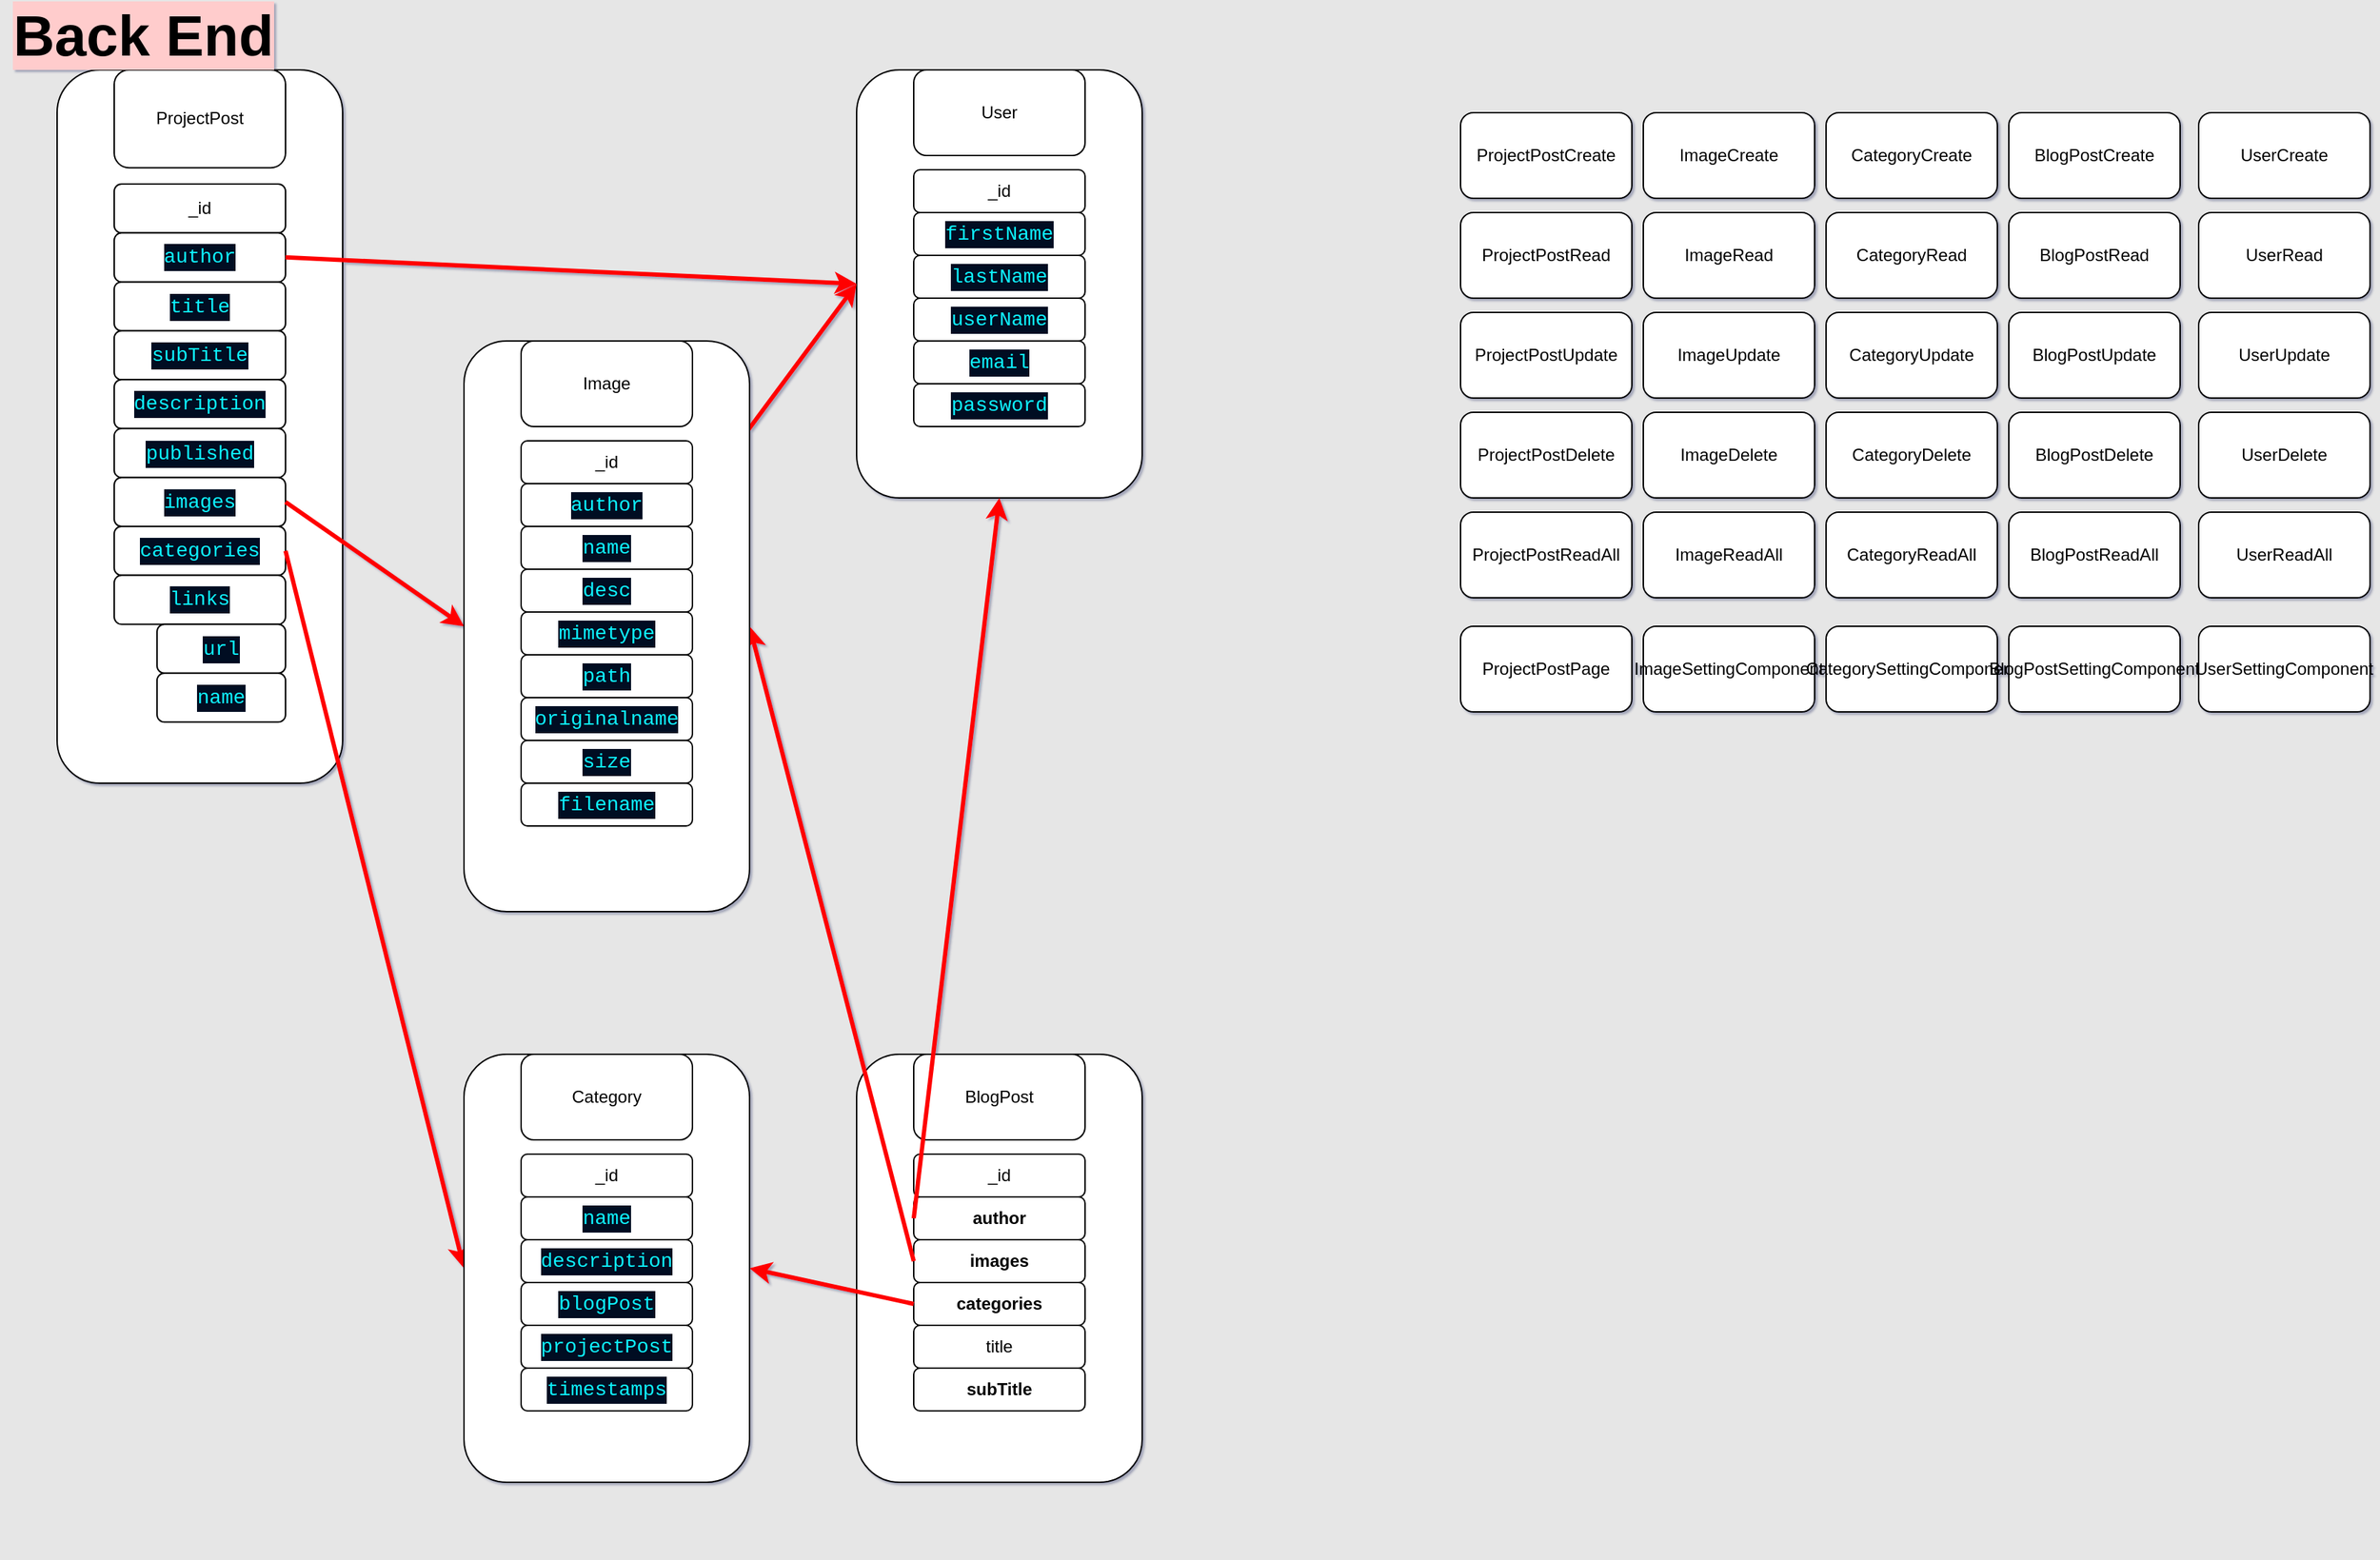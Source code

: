 <mxfile>
    <diagram id="7SoZ_ktCcy08Q-zTr9Ip" name="Page-1">
        <mxGraphModel dx="2230" dy="915" grid="1" gridSize="10" guides="1" tooltips="1" connect="1" arrows="1" fold="1" page="1" pageScale="1" pageWidth="850" pageHeight="1100" background="#E6E6E6" math="0" shadow="1">
            <root>
                <mxCell id="0"/>
                <mxCell id="1" parent="0"/>
                <mxCell id="2" value="ImageCreate" style="rounded=1;whiteSpace=wrap;html=1;" parent="1" vertex="1">
                    <mxGeometry x="1151" y="80" width="120" height="60" as="geometry"/>
                </mxCell>
                <mxCell id="41" value="ImageRead" style="rounded=1;whiteSpace=wrap;html=1;" parent="1" vertex="1">
                    <mxGeometry x="1151" y="150" width="120" height="60" as="geometry"/>
                </mxCell>
                <mxCell id="42" value="ImageUpdate" style="rounded=1;whiteSpace=wrap;html=1;" parent="1" vertex="1">
                    <mxGeometry x="1151" y="220" width="120" height="60" as="geometry"/>
                </mxCell>
                <mxCell id="43" value="ImageDelete" style="rounded=1;whiteSpace=wrap;html=1;" parent="1" vertex="1">
                    <mxGeometry x="1151" y="290" width="120" height="60" as="geometry"/>
                </mxCell>
                <mxCell id="44" value="ProjectPostCreate" style="rounded=1;whiteSpace=wrap;html=1;" parent="1" vertex="1">
                    <mxGeometry x="1023" y="80" width="120" height="60" as="geometry"/>
                </mxCell>
                <mxCell id="45" value="ProjectPostRead" style="rounded=1;whiteSpace=wrap;html=1;" parent="1" vertex="1">
                    <mxGeometry x="1023" y="150" width="120" height="60" as="geometry"/>
                </mxCell>
                <mxCell id="46" value="ProjectPostUpdate" style="rounded=1;whiteSpace=wrap;html=1;" parent="1" vertex="1">
                    <mxGeometry x="1023" y="220" width="120" height="60" as="geometry"/>
                </mxCell>
                <mxCell id="47" value="ProjectPostDelete" style="rounded=1;whiteSpace=wrap;html=1;" parent="1" vertex="1">
                    <mxGeometry x="1023" y="290" width="120" height="60" as="geometry"/>
                </mxCell>
                <mxCell id="48" value="CategoryCreate" style="rounded=1;whiteSpace=wrap;html=1;" parent="1" vertex="1">
                    <mxGeometry x="1279" y="80" width="120" height="60" as="geometry"/>
                </mxCell>
                <mxCell id="49" value="CategoryRead" style="rounded=1;whiteSpace=wrap;html=1;" parent="1" vertex="1">
                    <mxGeometry x="1279" y="150" width="120" height="60" as="geometry"/>
                </mxCell>
                <mxCell id="50" value="CategoryUpdate" style="rounded=1;whiteSpace=wrap;html=1;" parent="1" vertex="1">
                    <mxGeometry x="1279" y="220" width="120" height="60" as="geometry"/>
                </mxCell>
                <mxCell id="51" value="CategoryDelete" style="rounded=1;whiteSpace=wrap;html=1;" parent="1" vertex="1">
                    <mxGeometry x="1279" y="290" width="120" height="60" as="geometry"/>
                </mxCell>
                <mxCell id="52" value="BlogPostCreate" style="rounded=1;whiteSpace=wrap;html=1;" parent="1" vertex="1">
                    <mxGeometry x="1407" y="80" width="120" height="60" as="geometry"/>
                </mxCell>
                <mxCell id="53" value="BlogPostRead" style="rounded=1;whiteSpace=wrap;html=1;" parent="1" vertex="1">
                    <mxGeometry x="1407" y="150" width="120" height="60" as="geometry"/>
                </mxCell>
                <mxCell id="54" value="BlogPostUpdate" style="rounded=1;whiteSpace=wrap;html=1;" parent="1" vertex="1">
                    <mxGeometry x="1407" y="220" width="120" height="60" as="geometry"/>
                </mxCell>
                <mxCell id="55" value="BlogPostDelete" style="rounded=1;whiteSpace=wrap;html=1;" parent="1" vertex="1">
                    <mxGeometry x="1407" y="290" width="120" height="60" as="geometry"/>
                </mxCell>
                <mxCell id="63" value="" style="group;rounded=1;" parent="1" vertex="1" connectable="0">
                    <mxGeometry x="40" y="50" width="200" height="500" as="geometry"/>
                </mxCell>
                <mxCell id="3" value="" style="rounded=1;whiteSpace=wrap;html=1;" parent="63" vertex="1">
                    <mxGeometry width="200" height="500" as="geometry"/>
                </mxCell>
                <mxCell id="5" value="ProjectPost" style="rounded=1;whiteSpace=wrap;html=1;" parent="63" vertex="1">
                    <mxGeometry x="40" width="120" height="68.571" as="geometry"/>
                </mxCell>
                <mxCell id="7" value="_id" style="rounded=1;whiteSpace=wrap;html=1;" parent="63" vertex="1">
                    <mxGeometry x="40" y="80" width="120" height="34.286" as="geometry"/>
                </mxCell>
                <mxCell id="8" value="&lt;div style=&quot;color: rgb(253 , 254 , 255) ; background-color: rgb(3 , 13 , 34) ; font-family: &amp;#34;consolas&amp;#34; , &amp;#34;courier new&amp;#34; , monospace ; font-size: 14px ; line-height: 19px&quot;&gt;&lt;span style=&quot;color: #0ef3ff&quot;&gt;title&lt;/span&gt;&lt;/div&gt;" style="rounded=1;whiteSpace=wrap;html=1;" parent="63" vertex="1">
                    <mxGeometry x="40" y="148.571" width="120" height="34.286" as="geometry"/>
                </mxCell>
                <mxCell id="9" value="&lt;div style=&quot;color: rgb(253 , 254 , 255) ; background-color: rgb(3 , 13 , 34) ; font-family: &amp;#34;consolas&amp;#34; , &amp;#34;courier new&amp;#34; , monospace ; font-weight: normal ; font-size: 14px ; line-height: 19px&quot;&gt;&lt;span style=&quot;color: #0ef3ff&quot;&gt;subTitle&lt;/span&gt;&lt;/div&gt;" style="rounded=1;whiteSpace=wrap;html=1;fontStyle=1;" parent="63" vertex="1">
                    <mxGeometry x="40" y="182.857" width="120" height="34.286" as="geometry"/>
                </mxCell>
                <mxCell id="10" value="&lt;div style=&quot;color: rgb(253 , 254 , 255) ; background-color: rgb(3 , 13 , 34) ; font-family: &amp;#34;consolas&amp;#34; , &amp;#34;courier new&amp;#34; , monospace ; font-weight: normal ; font-size: 14px ; line-height: 19px&quot;&gt;&lt;span style=&quot;color: #0ef3ff&quot;&gt;description&lt;/span&gt;&lt;/div&gt;" style="rounded=1;whiteSpace=wrap;html=1;fontStyle=1;" parent="63" vertex="1">
                    <mxGeometry x="40" y="217.143" width="120" height="34.286" as="geometry"/>
                </mxCell>
                <mxCell id="11" value="&lt;div style=&quot;color: rgb(253 , 254 , 255) ; background-color: rgb(3 , 13 , 34) ; font-family: &amp;#34;consolas&amp;#34; , &amp;#34;courier new&amp;#34; , monospace ; font-weight: normal ; font-size: 14px ; line-height: 19px&quot;&gt;&lt;span style=&quot;color: #0ef3ff&quot;&gt;published&lt;/span&gt;&lt;/div&gt;" style="rounded=1;whiteSpace=wrap;html=1;fontStyle=1;" parent="63" vertex="1">
                    <mxGeometry x="40" y="251.429" width="120" height="34.286" as="geometry"/>
                </mxCell>
                <mxCell id="12" value="&lt;div style=&quot;color: rgb(253 , 254 , 255) ; background-color: rgb(3 , 13 , 34) ; font-family: &amp;#34;consolas&amp;#34; , &amp;#34;courier new&amp;#34; , monospace ; font-weight: normal ; font-size: 14px ; line-height: 19px&quot;&gt;&lt;span style=&quot;color: #0ef3ff&quot;&gt;images&lt;/span&gt;&lt;/div&gt;" style="rounded=1;whiteSpace=wrap;html=1;fontStyle=1;" parent="63" vertex="1">
                    <mxGeometry x="40" y="285.714" width="120" height="34.286" as="geometry"/>
                </mxCell>
                <mxCell id="13" value="&lt;div style=&quot;color: rgb(253 , 254 , 255) ; background-color: rgb(3 , 13 , 34) ; font-family: &amp;#34;consolas&amp;#34; , &amp;#34;courier new&amp;#34; , monospace ; font-weight: normal ; font-size: 14px ; line-height: 19px&quot;&gt;&lt;span style=&quot;color: #0ef3ff&quot;&gt;author&lt;/span&gt;&lt;/div&gt;" style="rounded=1;whiteSpace=wrap;html=1;fontStyle=1;" parent="63" vertex="1">
                    <mxGeometry x="40" y="114.286" width="120" height="34.286" as="geometry"/>
                </mxCell>
                <mxCell id="61" value="&lt;div style=&quot;color: rgb(253 , 254 , 255) ; background-color: rgb(3 , 13 , 34) ; font-family: &amp;#34;consolas&amp;#34; , &amp;#34;courier new&amp;#34; , monospace ; font-weight: normal ; font-size: 14px ; line-height: 19px&quot;&gt;&lt;div style=&quot;font-family: &amp;#34;consolas&amp;#34; , &amp;#34;courier new&amp;#34; , monospace ; line-height: 19px&quot;&gt;&lt;span style=&quot;color: #0ef3ff&quot;&gt;categories&lt;/span&gt;&lt;/div&gt;&lt;/div&gt;" style="rounded=1;whiteSpace=wrap;html=1;fontStyle=1;" parent="63" vertex="1">
                    <mxGeometry x="40" y="320" width="120" height="34.286" as="geometry"/>
                </mxCell>
                <mxCell id="78" value="&lt;div style=&quot;color: rgb(253 , 254 , 255) ; background-color: rgb(3 , 13 , 34) ; font-family: &amp;#34;consolas&amp;#34; , &amp;#34;courier new&amp;#34; , monospace ; font-weight: normal ; font-size: 14px ; line-height: 19px&quot;&gt;&lt;div style=&quot;font-family: &amp;#34;consolas&amp;#34; , &amp;#34;courier new&amp;#34; , monospace ; line-height: 19px&quot;&gt;&lt;span style=&quot;color: #0ef3ff&quot;&gt;links&lt;/span&gt;&lt;/div&gt;&lt;/div&gt;" style="rounded=1;whiteSpace=wrap;html=1;fontStyle=1;" parent="63" vertex="1">
                    <mxGeometry x="40" y="354.286" width="120" height="34.286" as="geometry"/>
                </mxCell>
                <mxCell id="115" value="&lt;div style=&quot;color: rgb(253 , 254 , 255) ; background-color: rgb(3 , 13 , 34) ; font-family: &amp;#34;consolas&amp;#34; , &amp;#34;courier new&amp;#34; , monospace ; font-weight: normal ; font-size: 14px ; line-height: 19px&quot;&gt;&lt;div style=&quot;font-family: &amp;#34;consolas&amp;#34; , &amp;#34;courier new&amp;#34; , monospace ; line-height: 19px&quot;&gt;&lt;span style=&quot;color: #0ef3ff&quot;&gt;url&lt;/span&gt;&lt;/div&gt;&lt;/div&gt;" style="rounded=1;whiteSpace=wrap;html=1;fontStyle=1;" vertex="1" parent="63">
                    <mxGeometry x="70" y="388.58" width="90" height="34.29" as="geometry"/>
                </mxCell>
                <mxCell id="143" value="&lt;div style=&quot;color: rgb(253 , 254 , 255) ; background-color: rgb(3 , 13 , 34) ; font-family: &amp;#34;consolas&amp;#34; , &amp;#34;courier new&amp;#34; , monospace ; font-weight: normal ; font-size: 14px ; line-height: 19px&quot;&gt;&lt;div style=&quot;font-family: &amp;#34;consolas&amp;#34; , &amp;#34;courier new&amp;#34; , monospace ; line-height: 19px&quot;&gt;&lt;span style=&quot;color: #0ef3ff&quot;&gt;name&lt;/span&gt;&lt;/div&gt;&lt;/div&gt;" style="rounded=1;whiteSpace=wrap;html=1;fontStyle=1;" vertex="1" parent="63">
                    <mxGeometry x="70" y="422.87" width="90" height="34.29" as="geometry"/>
                </mxCell>
                <mxCell id="83" style="edgeStyle=none;html=1;entryX=0;entryY=0.5;entryDx=0;entryDy=0;exitX=1;exitY=0.5;exitDx=0;exitDy=0;rounded=1;strokeColor=#FF0000;labelBorderColor=#FF3333;strokeWidth=3;fillColor=#a20025;" parent="1" source="61" target="23" edge="1">
                    <mxGeometry relative="1" as="geometry"/>
                </mxCell>
                <mxCell id="84" value="" style="group;rounded=1;" parent="1" vertex="1" connectable="0">
                    <mxGeometry x="600" y="740" width="200" height="350" as="geometry"/>
                </mxCell>
                <mxCell id="37" value="content" style="rounded=1;whiteSpace=wrap;html=1;fontStyle=1;" parent="84" vertex="1">
                    <mxGeometry x="40" y="250" width="120" height="30" as="geometry"/>
                </mxCell>
                <mxCell id="32" value="" style="rounded=1;whiteSpace=wrap;html=1;" parent="84" vertex="1">
                    <mxGeometry width="200" height="300" as="geometry"/>
                </mxCell>
                <mxCell id="36" value="subTitle" style="rounded=1;whiteSpace=wrap;html=1;fontStyle=1;" parent="84" vertex="1">
                    <mxGeometry x="40" y="220" width="120" height="30" as="geometry"/>
                </mxCell>
                <mxCell id="35" value="title" style="rounded=1;whiteSpace=wrap;html=1;" parent="84" vertex="1">
                    <mxGeometry x="40" y="190" width="120" height="30" as="geometry"/>
                </mxCell>
                <mxCell id="80" value="images" style="rounded=1;whiteSpace=wrap;html=1;fontStyle=1;" parent="84" vertex="1">
                    <mxGeometry x="40" y="130" width="120" height="30" as="geometry"/>
                </mxCell>
                <mxCell id="79" value="categories" style="rounded=1;whiteSpace=wrap;html=1;fontStyle=1;" parent="84" vertex="1">
                    <mxGeometry x="40" y="160" width="120" height="30" as="geometry"/>
                </mxCell>
                <mxCell id="81" value="author" style="rounded=1;whiteSpace=wrap;html=1;fontStyle=1;" parent="84" vertex="1">
                    <mxGeometry x="40" y="100" width="120" height="30" as="geometry"/>
                </mxCell>
                <mxCell id="34" value="_id" style="rounded=1;whiteSpace=wrap;html=1;" parent="84" vertex="1">
                    <mxGeometry x="40" y="70" width="120" height="30" as="geometry"/>
                </mxCell>
                <mxCell id="33" value="BlogPost" style="rounded=1;whiteSpace=wrap;html=1;" parent="84" vertex="1">
                    <mxGeometry x="40" width="120" height="60" as="geometry"/>
                </mxCell>
                <mxCell id="85" value="" style="group;rounded=1;" parent="1" vertex="1" connectable="0">
                    <mxGeometry x="600" y="50" width="200" height="300" as="geometry"/>
                </mxCell>
                <mxCell id="86" value="" style="rounded=1;whiteSpace=wrap;html=1;" parent="85" vertex="1">
                    <mxGeometry width="200" height="300" as="geometry"/>
                </mxCell>
                <mxCell id="87" value="User" style="rounded=1;whiteSpace=wrap;html=1;" parent="85" vertex="1">
                    <mxGeometry x="40" width="120" height="60" as="geometry"/>
                </mxCell>
                <mxCell id="88" value="_id" style="rounded=1;whiteSpace=wrap;html=1;" parent="85" vertex="1">
                    <mxGeometry x="40" y="70" width="120" height="30" as="geometry"/>
                </mxCell>
                <mxCell id="89" value="&lt;div style=&quot;color: rgb(253 , 254 , 255) ; background-color: rgb(3 , 13 , 34) ; font-family: &amp;#34;consolas&amp;#34; , &amp;#34;courier new&amp;#34; , monospace ; font-size: 14px ; line-height: 19px&quot;&gt;&lt;span style=&quot;color: #0ef3ff&quot;&gt;firstName&lt;/span&gt;&lt;/div&gt;" style="rounded=1;whiteSpace=wrap;html=1;" parent="85" vertex="1">
                    <mxGeometry x="40" y="100" width="120" height="30" as="geometry"/>
                </mxCell>
                <mxCell id="90" value="&lt;div style=&quot;color: rgb(253 , 254 , 255) ; background-color: rgb(3 , 13 , 34) ; font-family: &amp;#34;consolas&amp;#34; , &amp;#34;courier new&amp;#34; , monospace ; font-weight: normal ; font-size: 14px ; line-height: 19px&quot;&gt;&lt;span style=&quot;color: #0ef3ff&quot;&gt;lastName&lt;/span&gt;&lt;/div&gt;" style="rounded=1;whiteSpace=wrap;html=1;fontStyle=1;" parent="85" vertex="1">
                    <mxGeometry x="40" y="130" width="120" height="30" as="geometry"/>
                </mxCell>
                <mxCell id="91" value="&lt;div style=&quot;color: rgb(253 , 254 , 255) ; background-color: rgb(3 , 13 , 34) ; font-family: &amp;#34;consolas&amp;#34; , &amp;#34;courier new&amp;#34; , monospace ; font-weight: normal ; font-size: 14px ; line-height: 19px&quot;&gt;&lt;span style=&quot;color: #0ef3ff&quot;&gt;userName&lt;/span&gt;&lt;/div&gt;" style="rounded=1;whiteSpace=wrap;html=1;fontStyle=1;" parent="85" vertex="1">
                    <mxGeometry x="40" y="160" width="120" height="30" as="geometry"/>
                </mxCell>
                <mxCell id="92" value="&lt;div style=&quot;color: rgb(253 , 254 , 255) ; background-color: rgb(3 , 13 , 34) ; font-family: &amp;#34;consolas&amp;#34; , &amp;#34;courier new&amp;#34; , monospace ; font-weight: normal ; font-size: 14px ; line-height: 19px&quot;&gt;&lt;span style=&quot;color: #0ef3ff&quot;&gt;email&lt;/span&gt;&lt;/div&gt;" style="rounded=1;whiteSpace=wrap;html=1;fontStyle=1;" parent="85" vertex="1">
                    <mxGeometry x="40" y="190" width="120" height="30" as="geometry"/>
                </mxCell>
                <mxCell id="93" value="&lt;div style=&quot;color: rgb(253 , 254 , 255) ; background-color: rgb(3 , 13 , 34) ; font-family: &amp;#34;consolas&amp;#34; , &amp;#34;courier new&amp;#34; , monospace ; font-weight: normal ; font-size: 14px ; line-height: 19px&quot;&gt;&lt;span style=&quot;color: #0ef3ff&quot;&gt;password&lt;/span&gt;&lt;/div&gt;" style="rounded=1;whiteSpace=wrap;html=1;fontStyle=1;" parent="85" vertex="1">
                    <mxGeometry x="40" y="220" width="120" height="30" as="geometry"/>
                </mxCell>
                <mxCell id="94" value="" style="edgeStyle=none;html=1;exitX=1;exitY=0.5;exitDx=0;exitDy=0;entryX=0;entryY=0.5;entryDx=0;entryDy=0;rounded=1;strokeColor=#FF0000;labelBorderColor=#FF3333;strokeWidth=3;fillColor=#a20025;" parent="1" source="12" target="14" edge="1">
                    <mxGeometry relative="1" as="geometry">
                        <mxPoint x="80" y="460" as="targetPoint"/>
                    </mxGeometry>
                </mxCell>
                <mxCell id="97" style="edgeStyle=none;html=1;exitX=1;exitY=0.5;exitDx=0;exitDy=0;entryX=0;entryY=0.5;entryDx=0;entryDy=0;rounded=1;strokeColor=#FF0000;strokeWidth=3;fillColor=#a20025;" parent="1" source="76" target="86" edge="1">
                    <mxGeometry relative="1" as="geometry"/>
                </mxCell>
                <mxCell id="98" style="edgeStyle=none;html=1;exitX=0;exitY=0.5;exitDx=0;exitDy=0;entryX=0.5;entryY=1;entryDx=0;entryDy=0;rounded=1;strokeColor=#FF0000;labelBorderColor=#FF3333;strokeWidth=3;fillColor=#a20025;" parent="1" source="81" target="86" edge="1">
                    <mxGeometry relative="1" as="geometry"/>
                </mxCell>
                <mxCell id="99" style="edgeStyle=none;html=1;entryX=1;entryY=0.5;entryDx=0;entryDy=0;exitX=0;exitY=0.5;exitDx=0;exitDy=0;exitPerimeter=0;rounded=1;strokeColor=#FF0000;labelBorderColor=#FF3333;strokeWidth=3;fillColor=#a20025;" parent="1" source="79" target="23" edge="1">
                    <mxGeometry relative="1" as="geometry"/>
                </mxCell>
                <mxCell id="100" style="edgeStyle=none;html=1;entryX=1;entryY=0.5;entryDx=0;entryDy=0;exitX=0;exitY=0.5;exitDx=0;exitDy=0;rounded=1;strokeColor=#FF0000;labelBorderColor=#FF3333;strokeWidth=3;fillColor=#a20025;" parent="1" source="80" target="14" edge="1">
                    <mxGeometry relative="1" as="geometry"/>
                </mxCell>
                <mxCell id="77" value="" style="group;rounded=1;" parent="1" vertex="1" connectable="0">
                    <mxGeometry x="325" y="240" width="200" height="400" as="geometry"/>
                </mxCell>
                <mxCell id="14" value="" style="rounded=1;whiteSpace=wrap;html=1;" parent="77" vertex="1">
                    <mxGeometry width="200" height="400" as="geometry"/>
                </mxCell>
                <mxCell id="15" value="Image" style="rounded=1;whiteSpace=wrap;html=1;" parent="77" vertex="1">
                    <mxGeometry x="40" width="120" height="60" as="geometry"/>
                </mxCell>
                <mxCell id="16" value="_id" style="rounded=1;whiteSpace=wrap;html=1;" parent="77" vertex="1">
                    <mxGeometry x="40" y="70" width="120" height="30" as="geometry"/>
                </mxCell>
                <mxCell id="17" value="&lt;div style=&quot;color: rgb(253 , 254 , 255) ; background-color: rgb(3 , 13 , 34) ; font-family: &amp;#34;consolas&amp;#34; , &amp;#34;courier new&amp;#34; , monospace ; font-size: 14px ; line-height: 19px&quot;&gt;&lt;span style=&quot;color: #0ef3ff&quot;&gt;name&lt;/span&gt;&lt;/div&gt;" style="rounded=1;whiteSpace=wrap;html=1;" parent="77" vertex="1">
                    <mxGeometry x="40" y="130" width="120" height="30" as="geometry"/>
                </mxCell>
                <mxCell id="18" value="&lt;div style=&quot;color: rgb(253 , 254 , 255) ; background-color: rgb(3 , 13 , 34) ; font-family: &amp;#34;consolas&amp;#34; , &amp;#34;courier new&amp;#34; , monospace ; font-weight: normal ; font-size: 14px ; line-height: 19px&quot;&gt;&lt;span style=&quot;color: #0ef3ff&quot;&gt;mimetype&lt;/span&gt;&lt;/div&gt;" style="rounded=1;whiteSpace=wrap;html=1;fontStyle=1;" parent="77" vertex="1">
                    <mxGeometry x="40" y="190" width="120" height="30" as="geometry"/>
                </mxCell>
                <mxCell id="19" value="&lt;div style=&quot;color: rgb(253 , 254 , 255) ; background-color: rgb(3 , 13 , 34) ; font-family: &amp;#34;consolas&amp;#34; , &amp;#34;courier new&amp;#34; , monospace ; font-weight: normal ; font-size: 14px ; line-height: 19px&quot;&gt;&lt;span style=&quot;color: #0ef3ff&quot;&gt;path&lt;/span&gt;&lt;/div&gt;" style="rounded=1;whiteSpace=wrap;html=1;fontStyle=1;" parent="77" vertex="1">
                    <mxGeometry x="40" y="220" width="120" height="30" as="geometry"/>
                </mxCell>
                <mxCell id="20" value="&lt;div style=&quot;color: rgb(253 , 254 , 255) ; background-color: rgb(3 , 13 , 34) ; font-family: &amp;#34;consolas&amp;#34; , &amp;#34;courier new&amp;#34; , monospace ; font-weight: normal ; font-size: 14px ; line-height: 19px&quot;&gt;&lt;span style=&quot;color: #0ef3ff&quot;&gt;originalname&lt;/span&gt;&lt;/div&gt;" style="rounded=1;whiteSpace=wrap;html=1;fontStyle=1;" parent="77" vertex="1">
                    <mxGeometry x="40" y="250" width="120" height="30" as="geometry"/>
                </mxCell>
                <mxCell id="21" value="&lt;div style=&quot;color: rgb(253 , 254 , 255) ; background-color: rgb(3 , 13 , 34) ; font-family: &amp;#34;consolas&amp;#34; , &amp;#34;courier new&amp;#34; , monospace ; font-weight: normal ; font-size: 14px ; line-height: 19px&quot;&gt;&lt;span style=&quot;color: #0ef3ff&quot;&gt;size&lt;/span&gt;&lt;/div&gt;" style="rounded=1;whiteSpace=wrap;html=1;fontStyle=1;" parent="77" vertex="1">
                    <mxGeometry x="40" y="280" width="120" height="30" as="geometry"/>
                </mxCell>
                <mxCell id="64" value="&lt;div style=&quot;color: rgb(253 , 254 , 255) ; background-color: rgb(3 , 13 , 34) ; font-family: &amp;#34;consolas&amp;#34; , &amp;#34;courier new&amp;#34; , monospace ; font-size: 14px ; line-height: 19px&quot;&gt;&lt;span style=&quot;color: #0ef3ff&quot;&gt;desc&lt;/span&gt;&lt;/div&gt;" style="rounded=1;whiteSpace=wrap;html=1;fontStyle=0;" parent="77" vertex="1">
                    <mxGeometry x="40" y="160" width="120" height="30" as="geometry"/>
                </mxCell>
                <mxCell id="76" value="&lt;div style=&quot;color: rgb(253 , 254 , 255) ; background-color: rgb(3 , 13 , 34) ; font-family: &amp;#34;consolas&amp;#34; , &amp;#34;courier new&amp;#34; , monospace ; font-weight: normal ; font-size: 14px ; line-height: 19px&quot;&gt;&lt;span style=&quot;color: #0ef3ff&quot;&gt;author&lt;/span&gt;&lt;/div&gt;" style="rounded=1;whiteSpace=wrap;html=1;fontStyle=1;" parent="77" vertex="1">
                    <mxGeometry x="40" y="100" width="120" height="30" as="geometry"/>
                </mxCell>
                <mxCell id="149" value="&lt;div style=&quot;color: rgb(253 , 254 , 255) ; background-color: rgb(3 , 13 , 34) ; font-family: &amp;#34;consolas&amp;#34; , &amp;#34;courier new&amp;#34; , monospace ; font-weight: normal ; font-size: 14px ; line-height: 19px&quot;&gt;&lt;span style=&quot;color: #0ef3ff&quot;&gt;filename&lt;/span&gt;&lt;/div&gt;" style="rounded=1;whiteSpace=wrap;html=1;fontStyle=1;" vertex="1" parent="77">
                    <mxGeometry x="40" y="310" width="120" height="30" as="geometry"/>
                </mxCell>
                <mxCell id="95" value="" style="group;rounded=1;" parent="1" vertex="1" connectable="0">
                    <mxGeometry x="325" y="740" width="200" height="300" as="geometry"/>
                </mxCell>
                <mxCell id="23" value="" style="rounded=1;whiteSpace=wrap;html=1;" parent="95" vertex="1">
                    <mxGeometry width="200" height="300" as="geometry"/>
                </mxCell>
                <mxCell id="24" value="Category" style="rounded=1;whiteSpace=wrap;html=1;" parent="95" vertex="1">
                    <mxGeometry x="40" width="120" height="60" as="geometry"/>
                </mxCell>
                <mxCell id="25" value="_id" style="rounded=1;whiteSpace=wrap;html=1;" parent="95" vertex="1">
                    <mxGeometry x="40" y="70" width="120" height="30" as="geometry"/>
                </mxCell>
                <mxCell id="26" value="&lt;div style=&quot;color: rgb(253 , 254 , 255) ; background-color: rgb(3 , 13 , 34) ; font-family: &amp;#34;consolas&amp;#34; , &amp;#34;courier new&amp;#34; , monospace ; font-size: 14px ; line-height: 19px&quot;&gt;&lt;span style=&quot;color: #0ef3ff&quot;&gt;name&lt;/span&gt;&lt;/div&gt;" style="rounded=1;whiteSpace=wrap;html=1;" parent="95" vertex="1">
                    <mxGeometry x="40" y="100" width="120" height="30" as="geometry"/>
                </mxCell>
                <mxCell id="27" value="&lt;div style=&quot;color: rgb(253 , 254 , 255) ; background-color: rgb(3 , 13 , 34) ; font-family: &amp;#34;consolas&amp;#34; , &amp;#34;courier new&amp;#34; , monospace ; font-weight: normal ; font-size: 14px ; line-height: 19px&quot;&gt;&lt;span style=&quot;color: #0ef3ff&quot;&gt;description&lt;/span&gt;&lt;/div&gt;" style="rounded=1;whiteSpace=wrap;html=1;fontStyle=1;" parent="95" vertex="1">
                    <mxGeometry x="40" y="130" width="120" height="30" as="geometry"/>
                </mxCell>
                <mxCell id="28" value="&lt;div style=&quot;color: rgb(253 , 254 , 255) ; background-color: rgb(3 , 13 , 34) ; font-family: &amp;#34;consolas&amp;#34; , &amp;#34;courier new&amp;#34; , monospace ; font-weight: normal ; font-size: 14px ; line-height: 19px&quot;&gt;&lt;span style=&quot;color: #0ef3ff&quot;&gt;blogPost&lt;/span&gt;&lt;/div&gt;" style="rounded=1;whiteSpace=wrap;html=1;fontStyle=1;" parent="95" vertex="1">
                    <mxGeometry x="40" y="160" width="120" height="30" as="geometry"/>
                </mxCell>
                <mxCell id="29" value="&lt;div style=&quot;color: rgb(253 , 254 , 255) ; background-color: rgb(3 , 13 , 34) ; font-family: &amp;#34;consolas&amp;#34; , &amp;#34;courier new&amp;#34; , monospace ; font-weight: normal ; font-size: 14px ; line-height: 19px&quot;&gt;&lt;span style=&quot;color: #0ef3ff&quot;&gt;projectPost&lt;/span&gt;&lt;/div&gt;" style="rounded=1;whiteSpace=wrap;html=1;fontStyle=1;" parent="95" vertex="1">
                    <mxGeometry x="40" y="190" width="120" height="30" as="geometry"/>
                </mxCell>
                <mxCell id="30" value="&lt;div style=&quot;color: rgb(253 , 254 , 255) ; background-color: rgb(3 , 13 , 34) ; font-family: &amp;#34;consolas&amp;#34; , &amp;#34;courier new&amp;#34; , monospace ; font-weight: normal ; font-size: 14px ; line-height: 19px&quot;&gt;&lt;span style=&quot;color: #0ef3ff&quot;&gt;timestamps&lt;/span&gt;&lt;/div&gt;" style="rounded=1;whiteSpace=wrap;html=1;fontStyle=1;" parent="95" vertex="1">
                    <mxGeometry x="40" y="220" width="120" height="30" as="geometry"/>
                </mxCell>
                <mxCell id="102" style="edgeStyle=none;html=1;exitX=1;exitY=0.5;exitDx=0;exitDy=0;entryX=0;entryY=0.5;entryDx=0;entryDy=0;rounded=1;strokeColor=#FF0000;labelBorderColor=#FF3333;strokeWidth=3;fillColor=#a20025;" parent="1" source="13" target="86" edge="1">
                    <mxGeometry relative="1" as="geometry"/>
                </mxCell>
                <mxCell id="144" value="ImageReadAll" style="rounded=1;whiteSpace=wrap;html=1;" vertex="1" parent="1">
                    <mxGeometry x="1151" y="360" width="120" height="60" as="geometry"/>
                </mxCell>
                <mxCell id="145" value="ProjectPostReadAll" style="rounded=1;whiteSpace=wrap;html=1;" vertex="1" parent="1">
                    <mxGeometry x="1023" y="360" width="120" height="60" as="geometry"/>
                </mxCell>
                <mxCell id="146" value="CategoryReadAll" style="rounded=1;whiteSpace=wrap;html=1;" vertex="1" parent="1">
                    <mxGeometry x="1279" y="360" width="120" height="60" as="geometry"/>
                </mxCell>
                <mxCell id="147" value="BlogPostReadAll" style="rounded=1;whiteSpace=wrap;html=1;" vertex="1" parent="1">
                    <mxGeometry x="1407" y="360" width="120" height="60" as="geometry"/>
                </mxCell>
                <mxCell id="148" value="&lt;font color=&quot;#000000&quot; style=&quot;font-size: 40px&quot;&gt;&lt;b&gt;Back End&lt;/b&gt;&lt;/font&gt;" style="text;html=1;resizable=0;autosize=1;align=center;verticalAlign=middle;points=[];fillColor=none;strokeColor=none;rounded=0;labelBackgroundColor=#FFCCCC;" vertex="1" parent="1">
                    <mxGeometry y="10" width="200" height="30" as="geometry"/>
                </mxCell>
                <mxCell id="150" value="ProjectPostPage" style="rounded=1;whiteSpace=wrap;html=1;" vertex="1" parent="1">
                    <mxGeometry x="1023" y="440" width="120" height="60" as="geometry"/>
                </mxCell>
                <mxCell id="151" value="ImageSettingComponent" style="rounded=1;whiteSpace=wrap;html=1;" vertex="1" parent="1">
                    <mxGeometry x="1151" y="440" width="120" height="60" as="geometry"/>
                </mxCell>
                <mxCell id="152" value="CategorySettingComponent" style="rounded=1;whiteSpace=wrap;html=1;" vertex="1" parent="1">
                    <mxGeometry x="1279" y="440" width="120" height="60" as="geometry"/>
                </mxCell>
                <mxCell id="153" value="BlogPostSettingComponent" style="rounded=1;whiteSpace=wrap;html=1;" vertex="1" parent="1">
                    <mxGeometry x="1407" y="440" width="120" height="60" as="geometry"/>
                </mxCell>
                <mxCell id="154" value="UserCreate" style="rounded=1;whiteSpace=wrap;html=1;" vertex="1" parent="1">
                    <mxGeometry x="1540" y="80" width="120" height="60" as="geometry"/>
                </mxCell>
                <mxCell id="155" value="UserRead" style="rounded=1;whiteSpace=wrap;html=1;" vertex="1" parent="1">
                    <mxGeometry x="1540" y="150" width="120" height="60" as="geometry"/>
                </mxCell>
                <mxCell id="156" value="UserUpdate" style="rounded=1;whiteSpace=wrap;html=1;" vertex="1" parent="1">
                    <mxGeometry x="1540" y="220" width="120" height="60" as="geometry"/>
                </mxCell>
                <mxCell id="157" value="UserDelete" style="rounded=1;whiteSpace=wrap;html=1;" vertex="1" parent="1">
                    <mxGeometry x="1540" y="290" width="120" height="60" as="geometry"/>
                </mxCell>
                <mxCell id="158" value="UserReadAll" style="rounded=1;whiteSpace=wrap;html=1;" vertex="1" parent="1">
                    <mxGeometry x="1540" y="360" width="120" height="60" as="geometry"/>
                </mxCell>
                <mxCell id="159" value="UserSettingComponent" style="rounded=1;whiteSpace=wrap;html=1;" vertex="1" parent="1">
                    <mxGeometry x="1540" y="440" width="120" height="60" as="geometry"/>
                </mxCell>
            </root>
        </mxGraphModel>
    </diagram>
</mxfile>